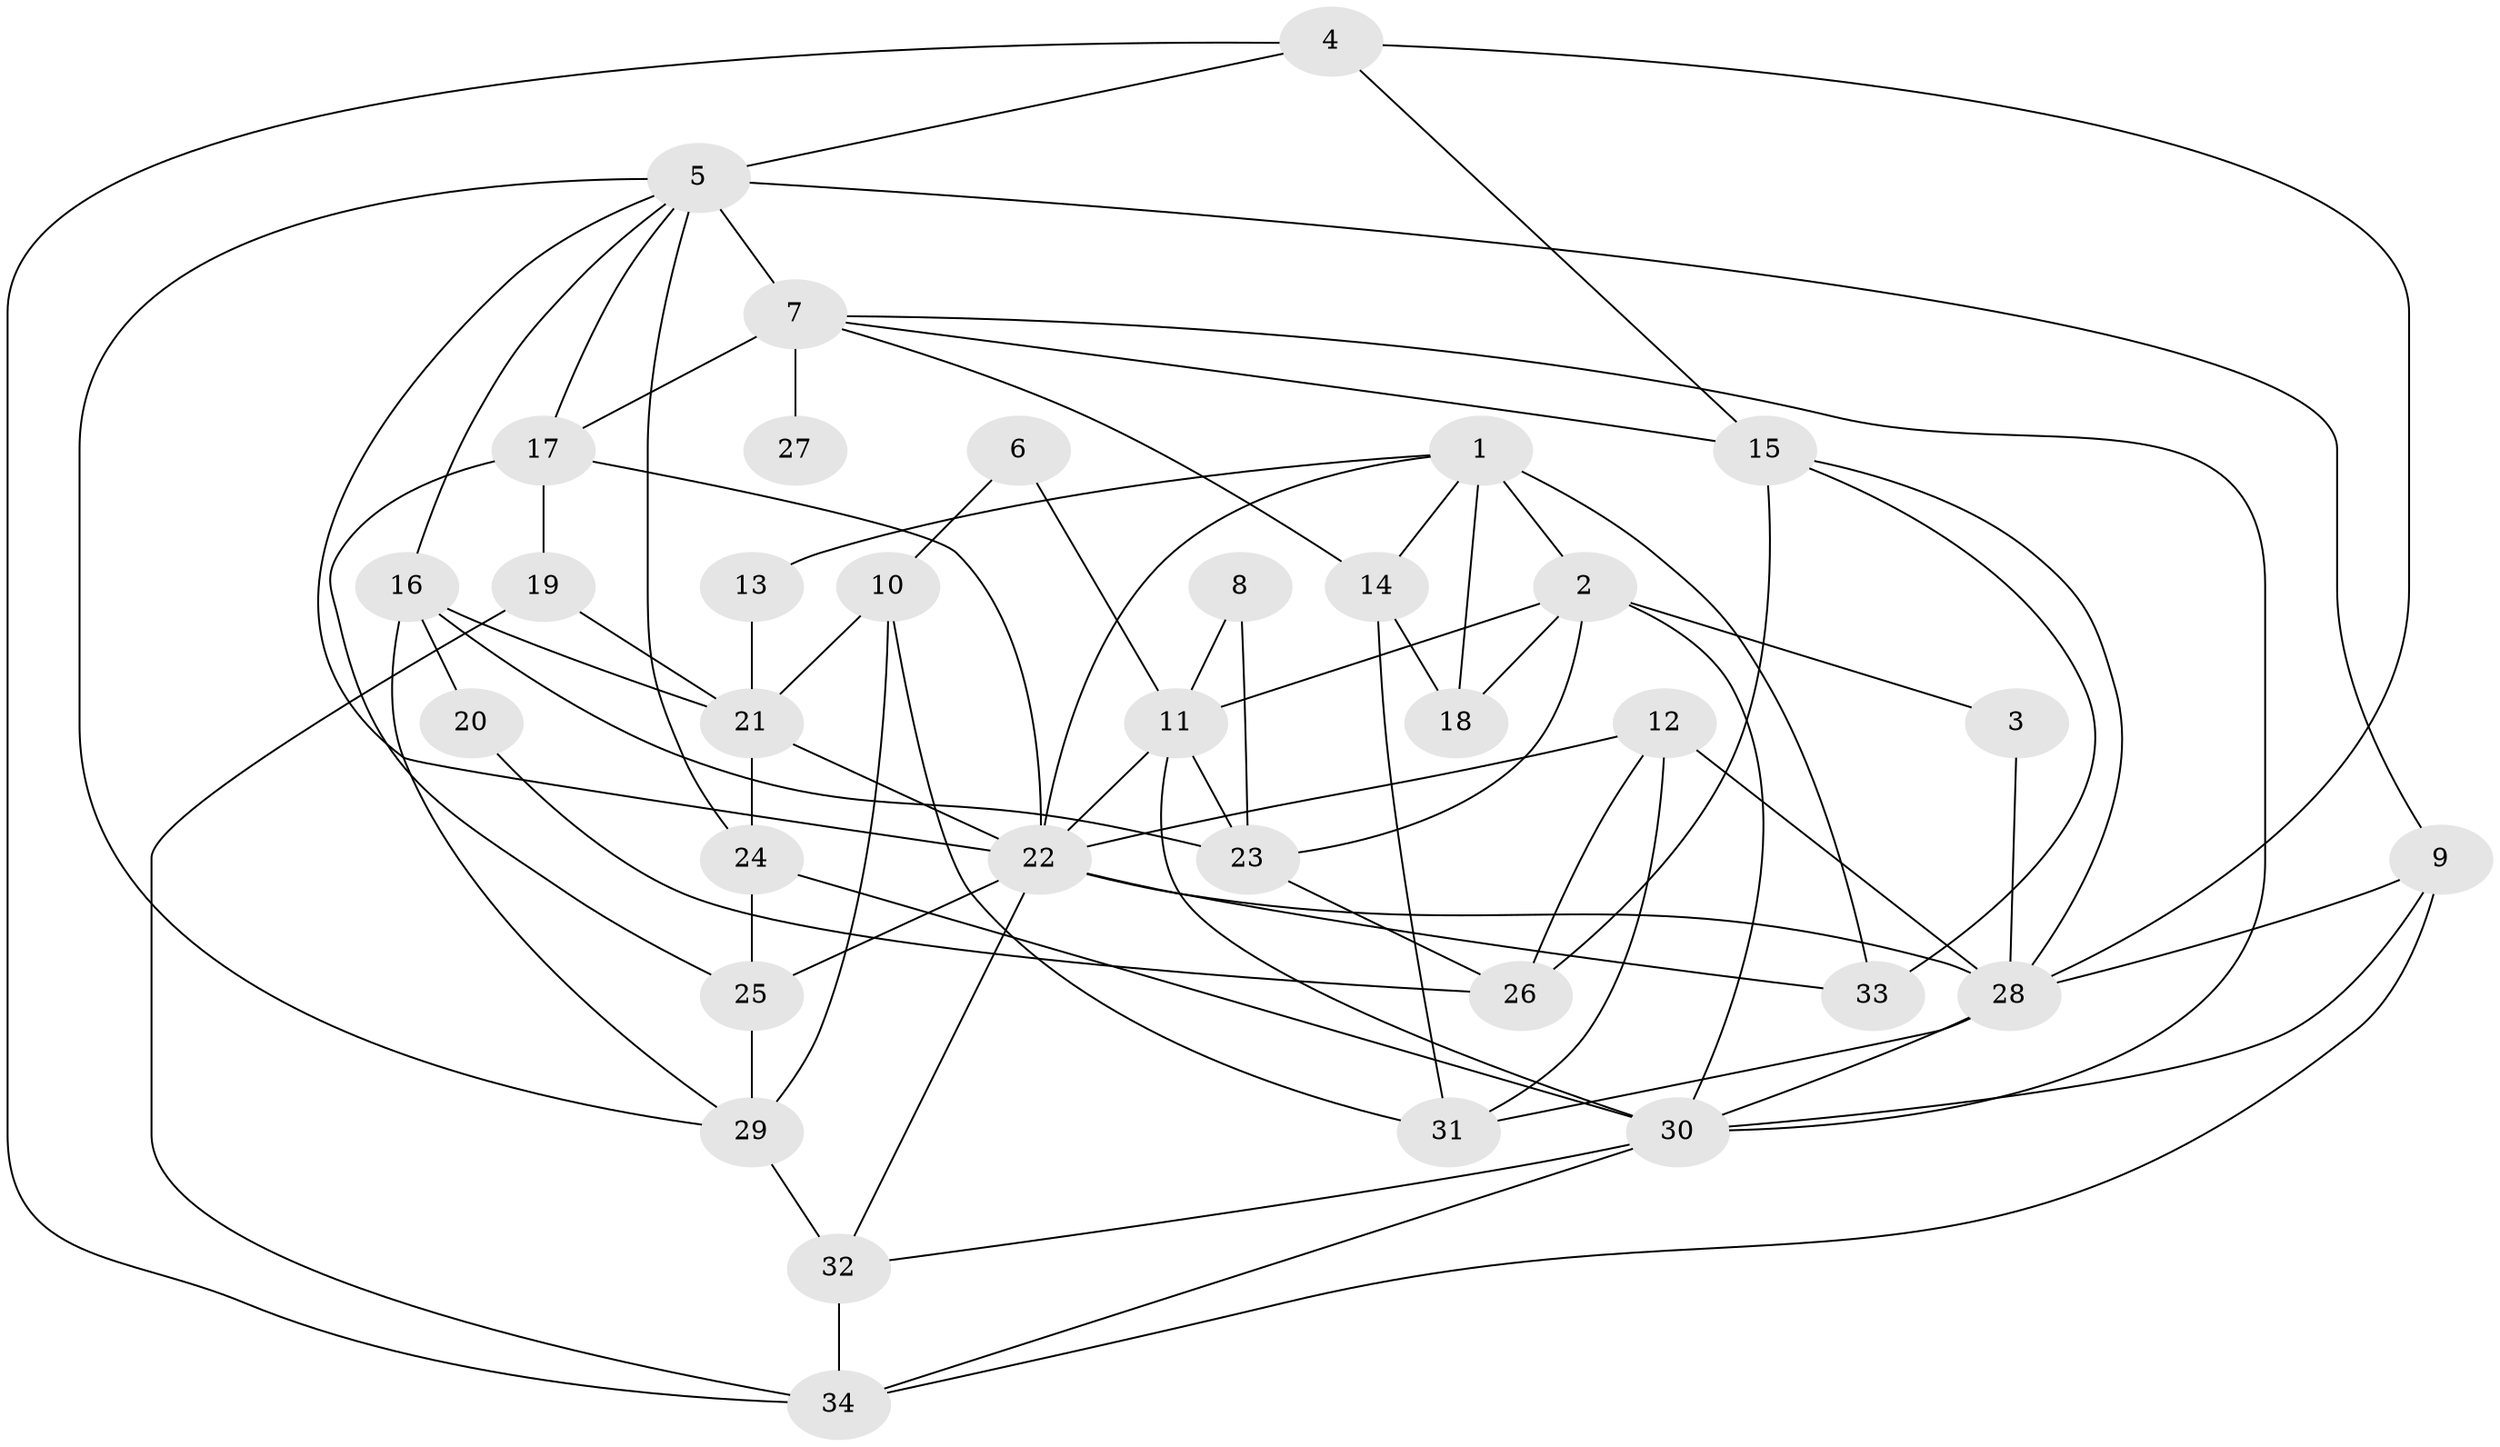 // original degree distribution, {4: 0.2727272727272727, 6: 0.10909090909090909, 3: 0.2727272727272727, 7: 0.03636363636363636, 5: 0.14545454545454545, 2: 0.14545454545454545, 9: 0.01818181818181818}
// Generated by graph-tools (version 1.1) at 2025/37/03/04/25 23:37:12]
// undirected, 34 vertices, 77 edges
graph export_dot {
  node [color=gray90,style=filled];
  1;
  2;
  3;
  4;
  5;
  6;
  7;
  8;
  9;
  10;
  11;
  12;
  13;
  14;
  15;
  16;
  17;
  18;
  19;
  20;
  21;
  22;
  23;
  24;
  25;
  26;
  27;
  28;
  29;
  30;
  31;
  32;
  33;
  34;
  1 -- 2 [weight=1.0];
  1 -- 13 [weight=1.0];
  1 -- 14 [weight=1.0];
  1 -- 18 [weight=3.0];
  1 -- 22 [weight=1.0];
  1 -- 33 [weight=1.0];
  2 -- 3 [weight=1.0];
  2 -- 11 [weight=1.0];
  2 -- 18 [weight=1.0];
  2 -- 23 [weight=1.0];
  2 -- 30 [weight=1.0];
  3 -- 28 [weight=1.0];
  4 -- 5 [weight=1.0];
  4 -- 15 [weight=1.0];
  4 -- 28 [weight=1.0];
  4 -- 34 [weight=1.0];
  5 -- 7 [weight=3.0];
  5 -- 9 [weight=1.0];
  5 -- 16 [weight=1.0];
  5 -- 17 [weight=1.0];
  5 -- 22 [weight=1.0];
  5 -- 24 [weight=1.0];
  5 -- 29 [weight=1.0];
  6 -- 10 [weight=1.0];
  6 -- 11 [weight=1.0];
  7 -- 14 [weight=1.0];
  7 -- 15 [weight=2.0];
  7 -- 17 [weight=1.0];
  7 -- 27 [weight=2.0];
  7 -- 30 [weight=1.0];
  8 -- 11 [weight=1.0];
  8 -- 23 [weight=1.0];
  9 -- 28 [weight=1.0];
  9 -- 30 [weight=1.0];
  9 -- 34 [weight=1.0];
  10 -- 21 [weight=1.0];
  10 -- 29 [weight=1.0];
  10 -- 31 [weight=1.0];
  11 -- 22 [weight=1.0];
  11 -- 23 [weight=1.0];
  11 -- 30 [weight=1.0];
  12 -- 22 [weight=1.0];
  12 -- 26 [weight=1.0];
  12 -- 28 [weight=1.0];
  12 -- 31 [weight=1.0];
  13 -- 21 [weight=1.0];
  14 -- 18 [weight=1.0];
  14 -- 31 [weight=1.0];
  15 -- 26 [weight=1.0];
  15 -- 28 [weight=1.0];
  15 -- 33 [weight=1.0];
  16 -- 20 [weight=1.0];
  16 -- 21 [weight=1.0];
  16 -- 23 [weight=1.0];
  16 -- 29 [weight=1.0];
  17 -- 19 [weight=1.0];
  17 -- 22 [weight=1.0];
  17 -- 25 [weight=1.0];
  19 -- 21 [weight=1.0];
  19 -- 34 [weight=1.0];
  20 -- 26 [weight=1.0];
  21 -- 22 [weight=1.0];
  21 -- 24 [weight=1.0];
  22 -- 25 [weight=1.0];
  22 -- 28 [weight=2.0];
  22 -- 32 [weight=1.0];
  22 -- 33 [weight=1.0];
  23 -- 26 [weight=1.0];
  24 -- 25 [weight=1.0];
  24 -- 30 [weight=1.0];
  25 -- 29 [weight=2.0];
  28 -- 30 [weight=1.0];
  28 -- 31 [weight=1.0];
  29 -- 32 [weight=2.0];
  30 -- 32 [weight=1.0];
  30 -- 34 [weight=1.0];
  32 -- 34 [weight=1.0];
}
